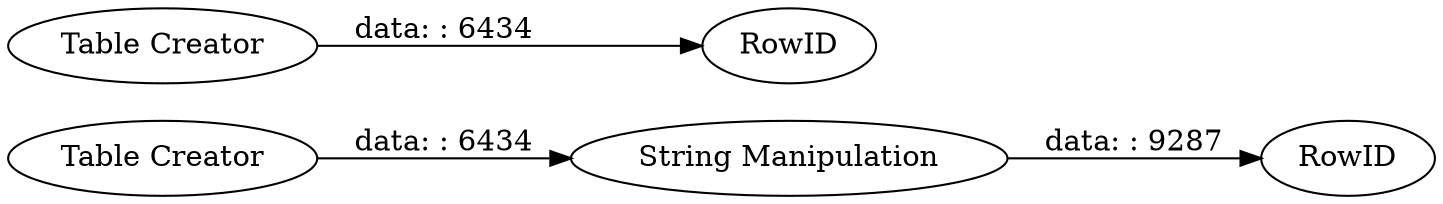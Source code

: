 digraph {
	"-9021401956033801164_108" [label="String Manipulation"]
	"-9021401956033801164_109" [label=RowID]
	"-9021401956033801164_111" [label=RowID]
	"-9021401956033801164_110" [label="Table Creator"]
	"-9021401956033801164_101" [label="Table Creator"]
	"-9021401956033801164_101" -> "-9021401956033801164_111" [label="data: : 6434"]
	"-9021401956033801164_110" -> "-9021401956033801164_108" [label="data: : 6434"]
	"-9021401956033801164_108" -> "-9021401956033801164_109" [label="data: : 9287"]
	rankdir=LR
}
